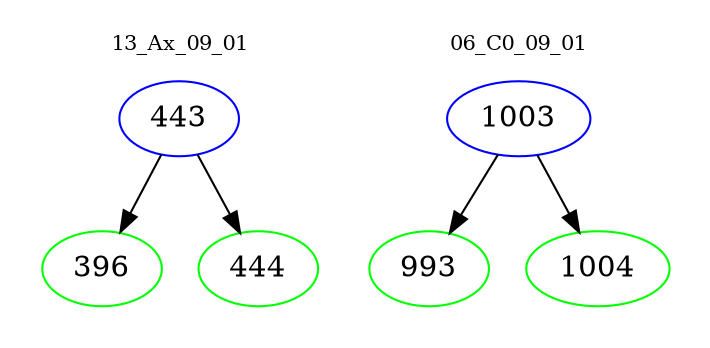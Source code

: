 digraph{
subgraph cluster_0 {
color = white
label = "13_Ax_09_01";
fontsize=10;
T0_443 [label="443", color="blue"]
T0_443 -> T0_396 [color="black"]
T0_396 [label="396", color="green"]
T0_443 -> T0_444 [color="black"]
T0_444 [label="444", color="green"]
}
subgraph cluster_1 {
color = white
label = "06_C0_09_01";
fontsize=10;
T1_1003 [label="1003", color="blue"]
T1_1003 -> T1_993 [color="black"]
T1_993 [label="993", color="green"]
T1_1003 -> T1_1004 [color="black"]
T1_1004 [label="1004", color="green"]
}
}
